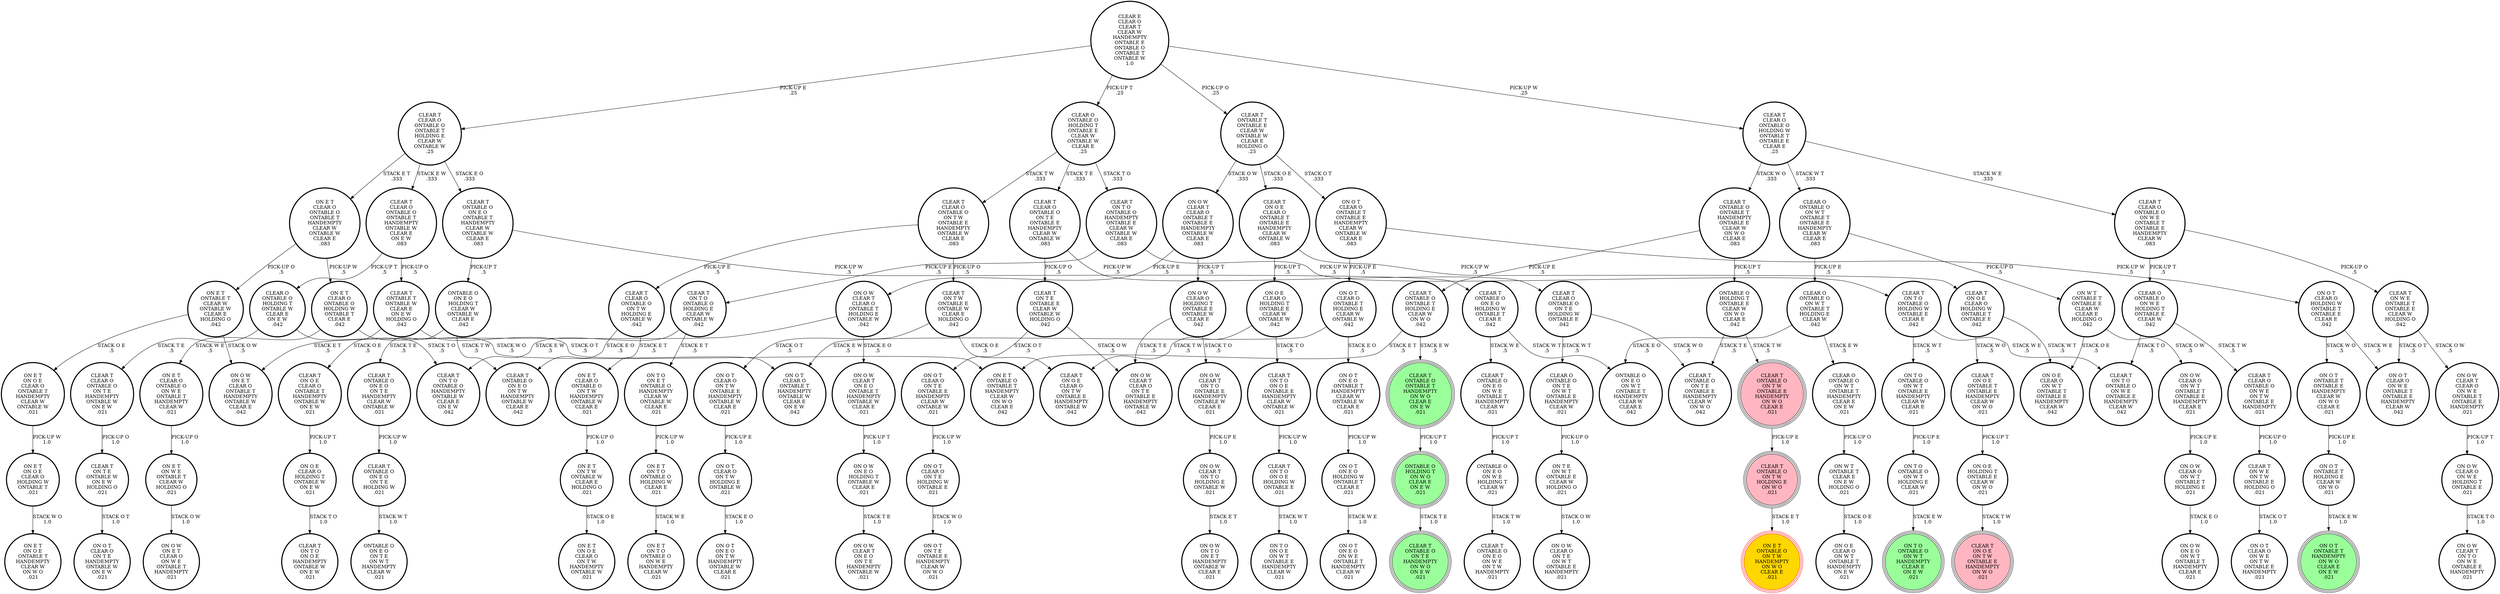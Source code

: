 digraph {
"CLEAR T\nONTABLE O\nON E O\nON T E\nHOLDING W\n.021\n" -> "ONTABLE O\nON E O\nON T E\nON W T\nHANDEMPTY\nCLEAR W\n.021\n"[label="STACK W T\n1.0\n"];
"CLEAR O\nONTABLE O\nON W T\nONTABLE T\nHOLDING E\nCLEAR W\n.042\n" -> "CLEAR O\nONTABLE O\nON W T\nONTABLE T\nHANDEMPTY\nCLEAR E\nON E W\n.021\n"[label="STACK E W\n.5\n"];
"CLEAR O\nONTABLE O\nON W T\nONTABLE T\nHOLDING E\nCLEAR W\n.042\n" -> "ONTABLE O\nON E O\nON W T\nONTABLE T\nHANDEMPTY\nCLEAR W\nCLEAR E\n.042\n"[label="STACK E O\n.5\n"];
"ON O T\nON E O\nONTABLE T\nHANDEMPTY\nCLEAR W\nONTABLE W\nCLEAR E\n.021\n" -> "ON O T\nON E O\nHOLDING W\nONTABLE T\nCLEAR E\n.021\n"[label="PICK-UP W\n1.0\n"];
"ON O T\nCLEAR O\nONTABLE T\nHOLDING E\nCLEAR W\nONTABLE W\n.042\n" -> "ON O T\nON E O\nONTABLE T\nHANDEMPTY\nCLEAR W\nONTABLE W\nCLEAR E\n.021\n"[label="STACK E O\n.5\n"];
"ON O T\nCLEAR O\nONTABLE T\nHOLDING E\nCLEAR W\nONTABLE W\n.042\n" -> "ON O T\nCLEAR O\nONTABLE T\nHANDEMPTY\nONTABLE W\nCLEAR E\nON E W\n.042\n"[label="STACK E W\n.5\n"];
"ON T E\nON W T\nONTABLE E\nCLEAR W\nHOLDING O\n.021\n" -> "ON O W\nCLEAR O\nON T E\nON W T\nONTABLE E\nHANDEMPTY\n.021\n"[label="STACK O W\n1.0\n"];
"ON E T\nON T O\nONTABLE O\nHOLDING W\nCLEAR E\n.021\n" -> "ON E T\nON T O\nONTABLE O\nON W E\nHANDEMPTY\nCLEAR W\n.021\n"[label="STACK W E\n1.0\n"];
"CLEAR T\nON T E\nONTABLE E\nCLEAR W\nONTABLE W\nHOLDING O\n.042\n" -> "ON O T\nCLEAR O\nON T E\nONTABLE E\nHANDEMPTY\nCLEAR W\nONTABLE W\n.021\n"[label="STACK O T\n.5\n"];
"CLEAR T\nON T E\nONTABLE E\nCLEAR W\nONTABLE W\nHOLDING O\n.042\n" -> "ON O W\nCLEAR T\nCLEAR O\nON T E\nONTABLE E\nHANDEMPTY\nONTABLE W\n.042\n"[label="STACK O W\n.5\n"];
"CLEAR T\nONTABLE O\nON E O\nON T E\nHANDEMPTY\nCLEAR W\nONTABLE W\n.021\n" -> "CLEAR T\nONTABLE O\nON E O\nON T E\nHOLDING W\n.021\n"[label="PICK-UP W\n1.0\n"];
"CLEAR O\nONTABLE O\nHOLDING T\nONTABLE W\nCLEAR E\nON E W\n.042\n" -> "CLEAR T\nCLEAR O\nONTABLE O\nON T E\nHANDEMPTY\nONTABLE W\nON E W\n.021\n"[label="STACK T E\n.5\n"];
"CLEAR O\nONTABLE O\nHOLDING T\nONTABLE W\nCLEAR E\nON E W\n.042\n" -> "CLEAR T\nON T O\nONTABLE O\nHANDEMPTY\nONTABLE W\nCLEAR E\nON E W\n.042\n"[label="STACK T O\n.5\n"];
"CLEAR T\nCLEAR O\nONTABLE O\nON T W\nONTABLE E\nHANDEMPTY\nONTABLE W\nCLEAR E\n.083\n" -> "CLEAR T\nCLEAR O\nONTABLE O\nON T W\nHOLDING E\nONTABLE W\n.042\n"[label="PICK-UP E\n.5\n"];
"CLEAR T\nCLEAR O\nONTABLE O\nON T W\nONTABLE E\nHANDEMPTY\nONTABLE W\nCLEAR E\n.083\n" -> "CLEAR T\nON T W\nONTABLE E\nONTABLE W\nCLEAR E\nHOLDING O\n.042\n"[label="PICK-UP O\n.5\n"];
"ON O E\nCLEAR O\nHOLDING T\nONTABLE W\nON E W\n.021\n" -> "CLEAR T\nON T O\nON O E\nHANDEMPTY\nONTABLE W\nON E W\n.021\n"[label="STACK T O\n1.0\n"];
"CLEAR T\nONTABLE O\nON E O\nONTABLE T\nHANDEMPTY\nCLEAR W\nONTABLE W\nCLEAR E\n.083\n" -> "ONTABLE O\nON E O\nHOLDING T\nCLEAR W\nONTABLE W\nCLEAR E\n.042\n"[label="PICK-UP T\n.5\n"];
"CLEAR T\nONTABLE O\nON E O\nONTABLE T\nHANDEMPTY\nCLEAR W\nONTABLE W\nCLEAR E\n.083\n" -> "CLEAR T\nONTABLE O\nON E O\nHOLDING W\nONTABLE T\nCLEAR E\n.042\n"[label="PICK-UP W\n.5\n"];
"ON O W\nCLEAR O\nHOLDING T\nONTABLE E\nONTABLE W\nCLEAR E\n.042\n" -> "ON O W\nCLEAR T\nON T O\nONTABLE E\nHANDEMPTY\nONTABLE W\nCLEAR E\n.021\n"[label="STACK T O\n.5\n"];
"ON O W\nCLEAR O\nHOLDING T\nONTABLE E\nONTABLE W\nCLEAR E\n.042\n" -> "ON O W\nCLEAR T\nCLEAR O\nON T E\nONTABLE E\nHANDEMPTY\nONTABLE W\n.042\n"[label="STACK T E\n.5\n"];
"CLEAR E\nCLEAR O\nCLEAR T\nCLEAR W\nHANDEMPTY\nONTABLE E\nONTABLE O\nONTABLE T\nONTABLE W\n1.0\n" -> "CLEAR O\nONTABLE O\nHOLDING T\nONTABLE E\nCLEAR W\nONTABLE W\nCLEAR E\n.25\n"[label="PICK-UP T\n.25\n"];
"CLEAR E\nCLEAR O\nCLEAR T\nCLEAR W\nHANDEMPTY\nONTABLE E\nONTABLE O\nONTABLE T\nONTABLE W\n1.0\n" -> "CLEAR T\nCLEAR O\nONTABLE O\nONTABLE T\nHOLDING E\nCLEAR W\nONTABLE W\n.25\n"[label="PICK-UP E\n.25\n"];
"CLEAR E\nCLEAR O\nCLEAR T\nCLEAR W\nHANDEMPTY\nONTABLE E\nONTABLE O\nONTABLE T\nONTABLE W\n1.0\n" -> "CLEAR T\nCLEAR O\nONTABLE O\nHOLDING W\nONTABLE T\nONTABLE E\nCLEAR E\n.25\n"[label="PICK-UP W\n.25\n"];
"CLEAR E\nCLEAR O\nCLEAR T\nCLEAR W\nHANDEMPTY\nONTABLE E\nONTABLE O\nONTABLE T\nONTABLE W\n1.0\n" -> "CLEAR T\nONTABLE T\nONTABLE E\nCLEAR W\nONTABLE W\nCLEAR E\nHOLDING O\n.25\n"[label="PICK-UP O\n.25\n"];
"CLEAR T\nONTABLE O\nON T W\nHOLDING E\nON W O\n.021\n" -> "ON E T\nONTABLE O\nON T W\nHANDEMPTY\nON W O\nCLEAR E\n.021\n"[label="STACK E T\n1.0\n"];
"ON O W\nCLEAR T\nON T O\nONTABLE E\nHANDEMPTY\nONTABLE W\nCLEAR E\n.021\n" -> "ON O W\nCLEAR T\nON T O\nHOLDING E\nONTABLE W\n.021\n"[label="PICK-UP E\n1.0\n"];
"ON O W\nCLEAR O\nON W T\nONTABLE T\nHOLDING E\n.021\n" -> "ON O W\nON E O\nON W T\nONTABLE T\nHANDEMPTY\nCLEAR E\n.021\n"[label="STACK E O\n1.0\n"];
"ON O W\nON E O\nHOLDING T\nONTABLE W\nCLEAR E\n.021\n" -> "ON O W\nCLEAR T\nON E O\nON T E\nHANDEMPTY\nONTABLE W\n.021\n"[label="STACK T E\n1.0\n"];
"CLEAR T\nCLEAR O\nONTABLE O\nON T E\nHANDEMPTY\nONTABLE W\nON E W\n.021\n" -> "CLEAR T\nON T E\nONTABLE W\nON E W\nHOLDING O\n.021\n"[label="PICK-UP O\n1.0\n"];
"ON O W\nCLEAR O\nON W T\nONTABLE T\nONTABLE E\nHANDEMPTY\nCLEAR E\n.021\n" -> "ON O W\nCLEAR O\nON W T\nONTABLE T\nHOLDING E\n.021\n"[label="PICK-UP E\n1.0\n"];
"ON W T\nONTABLE T\nONTABLE E\nCLEAR W\nCLEAR E\nHOLDING O\n.042\n" -> "ON O E\nCLEAR O\nON W T\nONTABLE T\nONTABLE E\nHANDEMPTY\nCLEAR W\n.042\n"[label="STACK O E\n.5\n"];
"ON W T\nONTABLE T\nONTABLE E\nCLEAR W\nCLEAR E\nHOLDING O\n.042\n" -> "ON O W\nCLEAR O\nON W T\nONTABLE T\nONTABLE E\nHANDEMPTY\nCLEAR E\n.021\n"[label="STACK O W\n.5\n"];
"ON O T\nONTABLE T\nHOLDING E\nCLEAR W\nON W O\n.021\n" -> "ON O T\nONTABLE T\nHANDEMPTY\nON W O\nCLEAR E\nON E W\n.021\n"[label="STACK E W\n1.0\n"];
"ON E T\nON T W\nONTABLE W\nCLEAR E\nHOLDING O\n.021\n" -> "ON E T\nON O E\nCLEAR O\nON T W\nHANDEMPTY\nONTABLE W\n.021\n"[label="STACK O E\n1.0\n"];
"ONTABLE O\nHOLDING T\nONTABLE E\nCLEAR W\nON W O\nCLEAR E\n.042\n" -> "CLEAR T\nONTABLE O\nON T W\nONTABLE E\nHANDEMPTY\nON W O\nCLEAR E\n.021\n"[label="STACK T W\n.5\n"];
"ONTABLE O\nHOLDING T\nONTABLE E\nCLEAR W\nON W O\nCLEAR E\n.042\n" -> "CLEAR T\nONTABLE O\nON T E\nONTABLE E\nHANDEMPTY\nCLEAR W\nON W O\n.042\n"[label="STACK T E\n.5\n"];
"ON O T\nCLEAR O\nON T E\nONTABLE E\nHANDEMPTY\nCLEAR W\nONTABLE W\n.021\n" -> "ON O T\nCLEAR O\nON T E\nHOLDING W\nONTABLE E\n.021\n"[label="PICK-UP W\n1.0\n"];
"ON O T\nONTABLE T\nONTABLE E\nHANDEMPTY\nCLEAR W\nON W O\nCLEAR E\n.021\n" -> "ON O T\nONTABLE T\nHOLDING E\nCLEAR W\nON W O\n.021\n"[label="PICK-UP E\n1.0\n"];
"CLEAR T\nON T O\nONTABLE O\nHOLDING W\nONTABLE E\nCLEAR E\n.042\n" -> "ON T O\nONTABLE O\nON W T\nONTABLE E\nHANDEMPTY\nCLEAR W\nCLEAR E\n.021\n"[label="STACK W T\n.5\n"];
"CLEAR T\nON T O\nONTABLE O\nHOLDING W\nONTABLE E\nCLEAR E\n.042\n" -> "CLEAR T\nON T O\nONTABLE O\nON W E\nONTABLE E\nHANDEMPTY\nCLEAR W\n.042\n"[label="STACK W E\n.5\n"];
"ON E T\nON W E\nONTABLE T\nCLEAR W\nHOLDING O\n.021\n" -> "ON O W\nON E T\nCLEAR O\nON W E\nONTABLE T\nHANDEMPTY\n.021\n"[label="STACK O W\n1.0\n"];
"CLEAR T\nON T O\nONTABLE O\nHANDEMPTY\nONTABLE E\nCLEAR W\nONTABLE W\nCLEAR E\n.083\n" -> "CLEAR T\nON T O\nONTABLE O\nHOLDING W\nONTABLE E\nCLEAR E\n.042\n"[label="PICK-UP W\n.5\n"];
"CLEAR T\nON T O\nONTABLE O\nHANDEMPTY\nONTABLE E\nCLEAR W\nONTABLE W\nCLEAR E\n.083\n" -> "CLEAR T\nON T O\nONTABLE O\nHOLDING E\nCLEAR W\nONTABLE W\n.042\n"[label="PICK-UP E\n.5\n"];
"CLEAR T\nON O E\nCLEAR O\nONTABLE T\nONTABLE E\nHANDEMPTY\nCLEAR W\nONTABLE W\n.083\n" -> "CLEAR T\nON O E\nCLEAR O\nHOLDING W\nONTABLE T\nONTABLE E\n.042\n"[label="PICK-UP W\n.5\n"];
"CLEAR T\nON O E\nCLEAR O\nONTABLE T\nONTABLE E\nHANDEMPTY\nCLEAR W\nONTABLE W\n.083\n" -> "ON O E\nCLEAR O\nHOLDING T\nONTABLE E\nCLEAR W\nONTABLE W\n.042\n"[label="PICK-UP T\n.5\n"];
"CLEAR T\nON T E\nONTABLE W\nON E W\nHOLDING O\n.021\n" -> "ON O T\nCLEAR O\nON T E\nHANDEMPTY\nONTABLE W\nON E W\n.021\n"[label="STACK O T\n1.0\n"];
"CLEAR T\nCLEAR O\nONTABLE O\nHOLDING W\nONTABLE T\nONTABLE E\nCLEAR E\n.25\n" -> "CLEAR T\nONTABLE O\nONTABLE T\nHANDEMPTY\nONTABLE E\nCLEAR W\nON W O\nCLEAR E\n.083\n"[label="STACK W O\n.333\n"];
"CLEAR T\nCLEAR O\nONTABLE O\nHOLDING W\nONTABLE T\nONTABLE E\nCLEAR E\n.25\n" -> "CLEAR T\nCLEAR O\nONTABLE O\nON W E\nONTABLE T\nONTABLE E\nHANDEMPTY\nCLEAR W\n.083\n"[label="STACK W E\n.333\n"];
"CLEAR T\nCLEAR O\nONTABLE O\nHOLDING W\nONTABLE T\nONTABLE E\nCLEAR E\n.25\n" -> "CLEAR O\nONTABLE O\nON W T\nONTABLE T\nONTABLE E\nHANDEMPTY\nCLEAR W\nCLEAR E\n.083\n"[label="STACK W T\n.333\n"];
"ON O T\nCLEAR O\nON T W\nHOLDING E\nONTABLE W\n.021\n" -> "ON O T\nON E O\nON T W\nHANDEMPTY\nONTABLE W\nCLEAR E\n.021\n"[label="STACK E O\n1.0\n"];
"CLEAR T\nCLEAR O\nONTABLE O\nON W E\nONTABLE T\nONTABLE E\nHANDEMPTY\nCLEAR W\n.083\n" -> "CLEAR T\nON W E\nONTABLE T\nONTABLE E\nCLEAR W\nHOLDING O\n.042\n"[label="PICK-UP O\n.5\n"];
"CLEAR T\nCLEAR O\nONTABLE O\nON W E\nONTABLE T\nONTABLE E\nHANDEMPTY\nCLEAR W\n.083\n" -> "CLEAR O\nONTABLE O\nON W E\nHOLDING T\nONTABLE E\nCLEAR W\n.042\n"[label="PICK-UP T\n.5\n"];
"CLEAR T\nONTABLE O\nON T W\nONTABLE E\nHANDEMPTY\nON W O\nCLEAR E\n.021\n" -> "CLEAR T\nONTABLE O\nON T W\nHOLDING E\nON W O\n.021\n"[label="PICK-UP E\n1.0\n"];
"ON O W\nCLEAR T\nCLEAR O\nON W E\nONTABLE T\nONTABLE E\nHANDEMPTY\n.021\n" -> "ON O W\nCLEAR O\nON W E\nHOLDING T\nONTABLE E\n.021\n"[label="PICK-UP T\n1.0\n"];
"ON O W\nCLEAR T\nCLEAR O\nONTABLE T\nONTABLE E\nHANDEMPTY\nONTABLE W\nCLEAR E\n.083\n" -> "ON O W\nCLEAR T\nCLEAR O\nONTABLE T\nHOLDING E\nONTABLE W\n.042\n"[label="PICK-UP E\n.5\n"];
"ON O W\nCLEAR T\nCLEAR O\nONTABLE T\nONTABLE E\nHANDEMPTY\nONTABLE W\nCLEAR E\n.083\n" -> "ON O W\nCLEAR O\nHOLDING T\nONTABLE E\nONTABLE W\nCLEAR E\n.042\n"[label="PICK-UP T\n.5\n"];
"CLEAR T\nON T O\nON O E\nONTABLE E\nHANDEMPTY\nCLEAR W\nONTABLE W\n.021\n" -> "CLEAR T\nON T O\nON O E\nHOLDING W\nONTABLE E\n.021\n"[label="PICK-UP W\n1.0\n"];
"ON O W\nCLEAR T\nON T O\nHOLDING E\nONTABLE W\n.021\n" -> "ON O W\nON T O\nON E T\nHANDEMPTY\nONTABLE W\nCLEAR E\n.021\n"[label="STACK E T\n1.0\n"];
"CLEAR T\nCLEAR O\nONTABLE O\nON W E\nON T W\nONTABLE E\nHANDEMPTY\n.021\n" -> "CLEAR T\nON W E\nON T W\nONTABLE E\nHOLDING O\n.021\n"[label="PICK-UP O\n1.0\n"];
"ON O W\nCLEAR T\nON E O\nONTABLE T\nHANDEMPTY\nONTABLE W\nCLEAR E\n.021\n" -> "ON O W\nON E O\nHOLDING T\nONTABLE W\nCLEAR E\n.021\n"[label="PICK-UP T\n1.0\n"];
"ONTABLE O\nON E O\nHOLDING T\nCLEAR W\nONTABLE W\nCLEAR E\n.042\n" -> "CLEAR T\nONTABLE O\nON E O\nON T W\nHANDEMPTY\nONTABLE W\nCLEAR E\n.042\n"[label="STACK T W\n.5\n"];
"ONTABLE O\nON E O\nHOLDING T\nCLEAR W\nONTABLE W\nCLEAR E\n.042\n" -> "CLEAR T\nONTABLE O\nON E O\nON T E\nHANDEMPTY\nCLEAR W\nONTABLE W\n.021\n"[label="STACK T E\n.5\n"];
"CLEAR O\nONTABLE O\nON W T\nONTABLE T\nONTABLE E\nHANDEMPTY\nCLEAR W\nCLEAR E\n.083\n" -> "ON W T\nONTABLE T\nONTABLE E\nCLEAR W\nCLEAR E\nHOLDING O\n.042\n"[label="PICK-UP O\n.5\n"];
"CLEAR O\nONTABLE O\nON W T\nONTABLE T\nONTABLE E\nHANDEMPTY\nCLEAR W\nCLEAR E\n.083\n" -> "CLEAR O\nONTABLE O\nON W T\nONTABLE T\nHOLDING E\nCLEAR W\n.042\n"[label="PICK-UP E\n.5\n"];
"ON T O\nONTABLE O\nON W T\nONTABLE E\nHANDEMPTY\nCLEAR W\nCLEAR E\n.021\n" -> "ON T O\nONTABLE O\nON W T\nHOLDING E\nCLEAR W\n.021\n"[label="PICK-UP E\n1.0\n"];
"CLEAR T\nCLEAR O\nONTABLE O\nONTABLE T\nHOLDING E\nCLEAR W\nONTABLE W\n.25\n" -> "ON E T\nCLEAR O\nONTABLE O\nONTABLE T\nHANDEMPTY\nCLEAR W\nONTABLE W\nCLEAR E\n.083\n"[label="STACK E T\n.333\n"];
"CLEAR T\nCLEAR O\nONTABLE O\nONTABLE T\nHOLDING E\nCLEAR W\nONTABLE W\n.25\n" -> "CLEAR T\nONTABLE O\nON E O\nONTABLE T\nHANDEMPTY\nCLEAR W\nONTABLE W\nCLEAR E\n.083\n"[label="STACK E O\n.333\n"];
"CLEAR T\nCLEAR O\nONTABLE O\nONTABLE T\nHOLDING E\nCLEAR W\nONTABLE W\n.25\n" -> "CLEAR T\nCLEAR O\nONTABLE O\nONTABLE T\nHANDEMPTY\nONTABLE W\nCLEAR E\nON E W\n.083\n"[label="STACK E W\n.333\n"];
"CLEAR T\nCLEAR O\nONTABLE O\nON T E\nONTABLE E\nHANDEMPTY\nCLEAR W\nONTABLE W\n.083\n" -> "CLEAR T\nON T E\nONTABLE E\nCLEAR W\nONTABLE W\nHOLDING O\n.042\n"[label="PICK-UP O\n.5\n"];
"CLEAR T\nCLEAR O\nONTABLE O\nON T E\nONTABLE E\nHANDEMPTY\nCLEAR W\nONTABLE W\n.083\n" -> "CLEAR T\nCLEAR O\nONTABLE O\nON T E\nHOLDING W\nONTABLE E\n.042\n"[label="PICK-UP W\n.5\n"];
"ON O T\nCLEAR O\nHOLDING W\nONTABLE T\nONTABLE E\nCLEAR E\n.042\n" -> "ON O T\nCLEAR O\nON W E\nONTABLE T\nONTABLE E\nHANDEMPTY\nCLEAR W\n.042\n"[label="STACK W E\n.5\n"];
"ON O T\nCLEAR O\nHOLDING W\nONTABLE T\nONTABLE E\nCLEAR E\n.042\n" -> "ON O T\nONTABLE T\nONTABLE E\nHANDEMPTY\nCLEAR W\nON W O\nCLEAR E\n.021\n"[label="STACK W O\n.5\n"];
"CLEAR O\nONTABLE O\nON W T\nONTABLE T\nHANDEMPTY\nCLEAR E\nON E W\n.021\n" -> "ON W T\nONTABLE T\nCLEAR E\nON E W\nHOLDING O\n.021\n"[label="PICK-UP O\n1.0\n"];
"ON E T\nON O E\nCLEAR O\nONTABLE T\nHANDEMPTY\nCLEAR W\nONTABLE W\n.021\n" -> "ON E T\nON O E\nCLEAR O\nHOLDING W\nONTABLE T\n.021\n"[label="PICK-UP W\n1.0\n"];
"ON O T\nCLEAR O\nONTABLE T\nONTABLE E\nHANDEMPTY\nCLEAR W\nONTABLE W\nCLEAR E\n.083\n" -> "ON O T\nCLEAR O\nONTABLE T\nHOLDING E\nCLEAR W\nONTABLE W\n.042\n"[label="PICK-UP E\n.5\n"];
"ON O T\nCLEAR O\nONTABLE T\nONTABLE E\nHANDEMPTY\nCLEAR W\nONTABLE W\nCLEAR E\n.083\n" -> "ON O T\nCLEAR O\nHOLDING W\nONTABLE T\nONTABLE E\nCLEAR E\n.042\n"[label="PICK-UP W\n.5\n"];
"CLEAR T\nONTABLE O\nONTABLE T\nHANDEMPTY\nON W O\nCLEAR E\nON E W\n.021\n" -> "ONTABLE O\nHOLDING T\nON W O\nCLEAR E\nON E W\n.021\n"[label="PICK-UP T\n1.0\n"];
"CLEAR O\nONTABLE O\nON T E\nON W T\nONTABLE E\nHANDEMPTY\nCLEAR W\n.021\n" -> "ON T E\nON W T\nONTABLE E\nCLEAR W\nHOLDING O\n.021\n"[label="PICK-UP O\n1.0\n"];
"CLEAR T\nONTABLE O\nON E O\nON W E\nONTABLE T\nHANDEMPTY\nCLEAR W\n.021\n" -> "ONTABLE O\nON E O\nON W E\nHOLDING T\nCLEAR W\n.021\n"[label="PICK-UP T\n1.0\n"];
"ON W T\nONTABLE T\nCLEAR E\nON E W\nHOLDING O\n.021\n" -> "ON O E\nCLEAR O\nON W T\nONTABLE T\nHANDEMPTY\nON E W\n.021\n"[label="STACK O E\n1.0\n"];
"ON O E\nHOLDING T\nONTABLE E\nCLEAR W\nON W O\n.021\n" -> "CLEAR T\nON O E\nON T W\nONTABLE E\nHANDEMPTY\nON W O\n.021\n"[label="STACK T W\n1.0\n"];
"CLEAR T\nON W E\nONTABLE T\nONTABLE E\nCLEAR W\nHOLDING O\n.042\n" -> "ON O W\nCLEAR T\nCLEAR O\nON W E\nONTABLE T\nONTABLE E\nHANDEMPTY\n.021\n"[label="STACK O W\n.5\n"];
"CLEAR T\nON W E\nONTABLE T\nONTABLE E\nCLEAR W\nHOLDING O\n.042\n" -> "ON O T\nCLEAR O\nON W E\nONTABLE T\nONTABLE E\nHANDEMPTY\nCLEAR W\n.042\n"[label="STACK O T\n.5\n"];
"ON O T\nCLEAR O\nON T E\nHOLDING W\nONTABLE E\n.021\n" -> "ON O T\nON T E\nONTABLE E\nHANDEMPTY\nCLEAR W\nON W O\n.021\n"[label="STACK W O\n1.0\n"];
"CLEAR T\nCLEAR O\nONTABLE O\nON T W\nHOLDING E\nONTABLE W\n.042\n" -> "ON E T\nCLEAR O\nONTABLE O\nON T W\nHANDEMPTY\nONTABLE W\nCLEAR E\n.021\n"[label="STACK E T\n.5\n"];
"CLEAR T\nCLEAR O\nONTABLE O\nON T W\nHOLDING E\nONTABLE W\n.042\n" -> "CLEAR T\nONTABLE O\nON E O\nON T W\nHANDEMPTY\nONTABLE W\nCLEAR E\n.042\n"[label="STACK E O\n.5\n"];
"CLEAR T\nONTABLE O\nONTABLE T\nHANDEMPTY\nONTABLE E\nCLEAR W\nON W O\nCLEAR E\n.083\n" -> "CLEAR T\nONTABLE O\nONTABLE T\nHOLDING E\nCLEAR W\nON W O\n.042\n"[label="PICK-UP E\n.5\n"];
"CLEAR T\nONTABLE O\nONTABLE T\nHANDEMPTY\nONTABLE E\nCLEAR W\nON W O\nCLEAR E\n.083\n" -> "ONTABLE O\nHOLDING T\nONTABLE E\nCLEAR W\nON W O\nCLEAR E\n.042\n"[label="PICK-UP T\n.5\n"];
"CLEAR T\nONTABLE O\nONTABLE T\nHOLDING E\nCLEAR W\nON W O\n.042\n" -> "ON E T\nONTABLE O\nONTABLE T\nHANDEMPTY\nCLEAR W\nON W O\nCLEAR E\n.042\n"[label="STACK E T\n.5\n"];
"CLEAR T\nONTABLE O\nONTABLE T\nHOLDING E\nCLEAR W\nON W O\n.042\n" -> "CLEAR T\nONTABLE O\nONTABLE T\nHANDEMPTY\nON W O\nCLEAR E\nON E W\n.021\n"[label="STACK E W\n.5\n"];
"CLEAR T\nCLEAR O\nONTABLE O\nONTABLE T\nHANDEMPTY\nONTABLE W\nCLEAR E\nON E W\n.083\n" -> "CLEAR T\nONTABLE T\nONTABLE W\nCLEAR E\nON E W\nHOLDING O\n.042\n"[label="PICK-UP O\n.5\n"];
"CLEAR T\nCLEAR O\nONTABLE O\nONTABLE T\nHANDEMPTY\nONTABLE W\nCLEAR E\nON E W\n.083\n" -> "CLEAR O\nONTABLE O\nHOLDING T\nONTABLE W\nCLEAR E\nON E W\n.042\n"[label="PICK-UP T\n.5\n"];
"CLEAR O\nONTABLE O\nON W E\nHOLDING T\nONTABLE E\nCLEAR W\n.042\n" -> "CLEAR T\nCLEAR O\nONTABLE O\nON W E\nON T W\nONTABLE E\nHANDEMPTY\n.021\n"[label="STACK T W\n.5\n"];
"CLEAR O\nONTABLE O\nON W E\nHOLDING T\nONTABLE E\nCLEAR W\n.042\n" -> "CLEAR T\nON T O\nONTABLE O\nON W E\nONTABLE E\nHANDEMPTY\nCLEAR W\n.042\n"[label="STACK T O\n.5\n"];
"CLEAR T\nON O E\nCLEAR O\nHOLDING W\nONTABLE T\nONTABLE E\n.042\n" -> "ON O E\nCLEAR O\nON W T\nONTABLE T\nONTABLE E\nHANDEMPTY\nCLEAR W\n.042\n"[label="STACK W T\n.5\n"];
"CLEAR T\nON O E\nCLEAR O\nHOLDING W\nONTABLE T\nONTABLE E\n.042\n" -> "CLEAR T\nON O E\nONTABLE T\nONTABLE E\nHANDEMPTY\nCLEAR W\nON W O\n.021\n"[label="STACK W O\n.5\n"];
"ON T O\nON E T\nONTABLE O\nHANDEMPTY\nCLEAR W\nONTABLE W\nCLEAR E\n.021\n" -> "ON E T\nON T O\nONTABLE O\nHOLDING W\nCLEAR E\n.021\n"[label="PICK-UP W\n1.0\n"];
"CLEAR T\nON T O\nONTABLE O\nHOLDING E\nCLEAR W\nONTABLE W\n.042\n" -> "CLEAR T\nON T O\nONTABLE O\nHANDEMPTY\nONTABLE W\nCLEAR E\nON E W\n.042\n"[label="STACK E W\n.5\n"];
"CLEAR T\nON T O\nONTABLE O\nHOLDING E\nCLEAR W\nONTABLE W\n.042\n" -> "ON T O\nON E T\nONTABLE O\nHANDEMPTY\nCLEAR W\nONTABLE W\nCLEAR E\n.021\n"[label="STACK E T\n.5\n"];
"ON E T\nCLEAR O\nONTABLE O\nON W E\nONTABLE T\nHANDEMPTY\nCLEAR W\n.021\n" -> "ON E T\nON W E\nONTABLE T\nCLEAR W\nHOLDING O\n.021\n"[label="PICK-UP O\n1.0\n"];
"CLEAR T\nON T O\nON O E\nHOLDING W\nONTABLE E\n.021\n" -> "ON T O\nON O E\nON W T\nONTABLE E\nHANDEMPTY\nCLEAR W\n.021\n"[label="STACK W T\n1.0\n"];
"ON E T\nONTABLE T\nCLEAR W\nONTABLE W\nCLEAR E\nHOLDING O\n.042\n" -> "ON E T\nON O E\nCLEAR O\nONTABLE T\nHANDEMPTY\nCLEAR W\nONTABLE W\n.021\n"[label="STACK O E\n.5\n"];
"ON E T\nONTABLE T\nCLEAR W\nONTABLE W\nCLEAR E\nHOLDING O\n.042\n" -> "ON O W\nON E T\nCLEAR O\nONTABLE T\nHANDEMPTY\nONTABLE W\nCLEAR E\n.042\n"[label="STACK O W\n.5\n"];
"ON O E\nCLEAR O\nHOLDING T\nONTABLE E\nCLEAR W\nONTABLE W\n.042\n" -> "CLEAR T\nON T O\nON O E\nONTABLE E\nHANDEMPTY\nCLEAR W\nONTABLE W\n.021\n"[label="STACK T O\n.5\n"];
"ON O E\nCLEAR O\nHOLDING T\nONTABLE E\nCLEAR W\nONTABLE W\n.042\n" -> "CLEAR T\nON O E\nCLEAR O\nON T W\nONTABLE E\nHANDEMPTY\nONTABLE W\n.042\n"[label="STACK T W\n.5\n"];
"CLEAR T\nON O E\nCLEAR O\nONTABLE T\nHANDEMPTY\nONTABLE W\nON E W\n.021\n" -> "ON O E\nCLEAR O\nHOLDING T\nONTABLE W\nON E W\n.021\n"[label="PICK-UP T\n1.0\n"];
"CLEAR T\nONTABLE T\nONTABLE E\nCLEAR W\nONTABLE W\nCLEAR E\nHOLDING O\n.25\n" -> "ON O T\nCLEAR O\nONTABLE T\nONTABLE E\nHANDEMPTY\nCLEAR W\nONTABLE W\nCLEAR E\n.083\n"[label="STACK O T\n.333\n"];
"CLEAR T\nONTABLE T\nONTABLE E\nCLEAR W\nONTABLE W\nCLEAR E\nHOLDING O\n.25\n" -> "CLEAR T\nON O E\nCLEAR O\nONTABLE T\nONTABLE E\nHANDEMPTY\nCLEAR W\nONTABLE W\n.083\n"[label="STACK O E\n.333\n"];
"CLEAR T\nONTABLE T\nONTABLE E\nCLEAR W\nONTABLE W\nCLEAR E\nHOLDING O\n.25\n" -> "ON O W\nCLEAR T\nCLEAR O\nONTABLE T\nONTABLE E\nHANDEMPTY\nONTABLE W\nCLEAR E\n.083\n"[label="STACK O W\n.333\n"];
"CLEAR T\nONTABLE T\nONTABLE W\nCLEAR E\nON E W\nHOLDING O\n.042\n" -> "CLEAR T\nON O E\nCLEAR O\nONTABLE T\nHANDEMPTY\nONTABLE W\nON E W\n.021\n"[label="STACK O E\n.5\n"];
"CLEAR T\nONTABLE T\nONTABLE W\nCLEAR E\nON E W\nHOLDING O\n.042\n" -> "ON O T\nCLEAR O\nONTABLE T\nHANDEMPTY\nONTABLE W\nCLEAR E\nON E W\n.042\n"[label="STACK O T\n.5\n"];
"ON E T\nCLEAR O\nONTABLE O\nONTABLE T\nHANDEMPTY\nCLEAR W\nONTABLE W\nCLEAR E\n.083\n" -> "ON E T\nONTABLE T\nCLEAR W\nONTABLE W\nCLEAR E\nHOLDING O\n.042\n"[label="PICK-UP O\n.5\n"];
"ON E T\nCLEAR O\nONTABLE O\nONTABLE T\nHANDEMPTY\nCLEAR W\nONTABLE W\nCLEAR E\n.083\n" -> "ON E T\nCLEAR O\nONTABLE O\nHOLDING W\nONTABLE T\nCLEAR E\n.042\n"[label="PICK-UP W\n.5\n"];
"ON E T\nON O E\nCLEAR O\nHOLDING W\nONTABLE T\n.021\n" -> "ON E T\nON O E\nONTABLE T\nHANDEMPTY\nCLEAR W\nON W O\n.021\n"[label="STACK W O\n1.0\n"];
"CLEAR T\nON W E\nON T W\nONTABLE E\nHOLDING O\n.021\n" -> "ON O T\nCLEAR O\nON W E\nON T W\nONTABLE E\nHANDEMPTY\n.021\n"[label="STACK O T\n1.0\n"];
"ON O T\nON E O\nHOLDING W\nONTABLE T\nCLEAR E\n.021\n" -> "ON O T\nON E O\nON W E\nONTABLE T\nHANDEMPTY\nCLEAR W\n.021\n"[label="STACK W E\n1.0\n"];
"CLEAR O\nONTABLE O\nHOLDING T\nONTABLE E\nCLEAR W\nONTABLE W\nCLEAR E\n.25\n" -> "CLEAR T\nCLEAR O\nONTABLE O\nON T E\nONTABLE E\nHANDEMPTY\nCLEAR W\nONTABLE W\n.083\n"[label="STACK T E\n.333\n"];
"CLEAR O\nONTABLE O\nHOLDING T\nONTABLE E\nCLEAR W\nONTABLE W\nCLEAR E\n.25\n" -> "CLEAR T\nCLEAR O\nONTABLE O\nON T W\nONTABLE E\nHANDEMPTY\nONTABLE W\nCLEAR E\n.083\n"[label="STACK T W\n.333\n"];
"CLEAR O\nONTABLE O\nHOLDING T\nONTABLE E\nCLEAR W\nONTABLE W\nCLEAR E\n.25\n" -> "CLEAR T\nON T O\nONTABLE O\nHANDEMPTY\nONTABLE E\nCLEAR W\nONTABLE W\nCLEAR E\n.083\n"[label="STACK T O\n.333\n"];
"CLEAR T\nCLEAR O\nONTABLE O\nON T E\nHOLDING W\nONTABLE E\n.042\n" -> "CLEAR T\nONTABLE O\nON T E\nONTABLE E\nHANDEMPTY\nCLEAR W\nON W O\n.042\n"[label="STACK W O\n.5\n"];
"CLEAR T\nCLEAR O\nONTABLE O\nON T E\nHOLDING W\nONTABLE E\n.042\n" -> "CLEAR O\nONTABLE O\nON T E\nON W T\nONTABLE E\nHANDEMPTY\nCLEAR W\n.021\n"[label="STACK W T\n.5\n"];
"ONTABLE O\nHOLDING T\nON W O\nCLEAR E\nON E W\n.021\n" -> "CLEAR T\nONTABLE O\nON T E\nHANDEMPTY\nON W O\nON E W\n.021\n"[label="STACK T E\n1.0\n"];
"CLEAR T\nON T W\nONTABLE E\nONTABLE W\nCLEAR E\nHOLDING O\n.042\n" -> "CLEAR T\nON O E\nCLEAR O\nON T W\nONTABLE E\nHANDEMPTY\nONTABLE W\n.042\n"[label="STACK O E\n.5\n"];
"CLEAR T\nON T W\nONTABLE E\nONTABLE W\nCLEAR E\nHOLDING O\n.042\n" -> "ON O T\nCLEAR O\nON T W\nONTABLE E\nHANDEMPTY\nONTABLE W\nCLEAR E\n.021\n"[label="STACK O T\n.5\n"];
"CLEAR T\nONTABLE O\nON E O\nHOLDING W\nONTABLE T\nCLEAR E\n.042\n" -> "CLEAR T\nONTABLE O\nON E O\nON W E\nONTABLE T\nHANDEMPTY\nCLEAR W\n.021\n"[label="STACK W E\n.5\n"];
"CLEAR T\nONTABLE O\nON E O\nHOLDING W\nONTABLE T\nCLEAR E\n.042\n" -> "ONTABLE O\nON E O\nON W T\nONTABLE T\nHANDEMPTY\nCLEAR W\nCLEAR E\n.042\n"[label="STACK W T\n.5\n"];
"ON O T\nCLEAR O\nON T W\nONTABLE E\nHANDEMPTY\nONTABLE W\nCLEAR E\n.021\n" -> "ON O T\nCLEAR O\nON T W\nHOLDING E\nONTABLE W\n.021\n"[label="PICK-UP E\n1.0\n"];
"ONTABLE O\nON E O\nON W E\nHOLDING T\nCLEAR W\n.021\n" -> "CLEAR T\nONTABLE O\nON E O\nON W E\nON T W\nHANDEMPTY\n.021\n"[label="STACK T W\n1.0\n"];
"ON O W\nCLEAR T\nCLEAR O\nONTABLE T\nHOLDING E\nONTABLE W\n.042\n" -> "ON O W\nON E T\nCLEAR O\nONTABLE T\nHANDEMPTY\nONTABLE W\nCLEAR E\n.042\n"[label="STACK E T\n.5\n"];
"ON O W\nCLEAR T\nCLEAR O\nONTABLE T\nHOLDING E\nONTABLE W\n.042\n" -> "ON O W\nCLEAR T\nON E O\nONTABLE T\nHANDEMPTY\nONTABLE W\nCLEAR E\n.021\n"[label="STACK E O\n.5\n"];
"ON E T\nCLEAR O\nONTABLE O\nON T W\nHANDEMPTY\nONTABLE W\nCLEAR E\n.021\n" -> "ON E T\nON T W\nONTABLE W\nCLEAR E\nHOLDING O\n.021\n"[label="PICK-UP O\n1.0\n"];
"ON T O\nONTABLE O\nON W T\nHOLDING E\nCLEAR W\n.021\n" -> "ON T O\nONTABLE O\nON W T\nHANDEMPTY\nCLEAR E\nON E W\n.021\n"[label="STACK E W\n1.0\n"];
"CLEAR T\nON O E\nONTABLE T\nONTABLE E\nHANDEMPTY\nCLEAR W\nON W O\n.021\n" -> "ON O E\nHOLDING T\nONTABLE E\nCLEAR W\nON W O\n.021\n"[label="PICK-UP T\n1.0\n"];
"ON O W\nCLEAR O\nON W E\nHOLDING T\nONTABLE E\n.021\n" -> "ON O W\nCLEAR T\nON T O\nON W E\nONTABLE E\nHANDEMPTY\n.021\n"[label="STACK T O\n1.0\n"];
"ON E T\nCLEAR O\nONTABLE O\nHOLDING W\nONTABLE T\nCLEAR E\n.042\n" -> "ON E T\nCLEAR O\nONTABLE O\nON W E\nONTABLE T\nHANDEMPTY\nCLEAR W\n.021\n"[label="STACK W E\n.5\n"];
"ON E T\nCLEAR O\nONTABLE O\nHOLDING W\nONTABLE T\nCLEAR E\n.042\n" -> "ON E T\nONTABLE O\nONTABLE T\nHANDEMPTY\nCLEAR W\nON W O\nCLEAR E\n.042\n"[label="STACK W O\n.5\n"];
"ON O T\nON T E\nONTABLE E\nHANDEMPTY\nCLEAR W\nON W O\n.021\n" [shape=circle, penwidth=3];
"CLEAR T\nON T O\nONTABLE O\nHANDEMPTY\nONTABLE W\nCLEAR E\nON E W\n.042\n" [shape=circle, penwidth=3];
"CLEAR T\nON O E\nON T W\nONTABLE E\nHANDEMPTY\nON W O\n.021\n" [shape=circle, style=filled, fillcolor=lightpink, peripheries=3];
"CLEAR T\nON O E\nCLEAR O\nON T W\nONTABLE E\nHANDEMPTY\nONTABLE W\n.042\n" [shape=circle, penwidth=3];
"ON O T\nCLEAR O\nON W E\nONTABLE T\nONTABLE E\nHANDEMPTY\nCLEAR W\n.042\n" [shape=circle, penwidth=3];
"ON O W\nON E T\nCLEAR O\nON W E\nONTABLE T\nHANDEMPTY\n.021\n" [shape=circle, penwidth=3];
"ON O T\nONTABLE T\nHANDEMPTY\nON W O\nCLEAR E\nON E W\n.021\n" [shape=circle, style=filled, fillcolor=palegreen1, peripheries=3];
"ON O T\nON E O\nON W E\nONTABLE T\nHANDEMPTY\nCLEAR W\n.021\n" [shape=circle, penwidth=3];
"ON T O\nON O E\nON W T\nONTABLE E\nHANDEMPTY\nCLEAR W\n.021\n" [shape=circle, penwidth=3];
"CLEAR T\nON T O\nONTABLE O\nON W E\nONTABLE E\nHANDEMPTY\nCLEAR W\n.042\n" [shape=circle, penwidth=3];
"ONTABLE O\nON E O\nON W T\nONTABLE T\nHANDEMPTY\nCLEAR W\nCLEAR E\n.042\n" [shape=circle, penwidth=3];
"ON O W\nCLEAR T\nON E O\nON T E\nHANDEMPTY\nONTABLE W\n.021\n" [shape=circle, penwidth=3];
"CLEAR T\nONTABLE O\nON E O\nON W E\nON T W\nHANDEMPTY\n.021\n" [shape=circle, penwidth=3];
"ON O W\nCLEAR T\nCLEAR O\nON T E\nONTABLE E\nHANDEMPTY\nONTABLE W\n.042\n" [shape=circle, penwidth=3];
"CLEAR T\nON T O\nON O E\nHANDEMPTY\nONTABLE W\nON E W\n.021\n" [shape=circle, penwidth=3];
"ONTABLE O\nON E O\nON T E\nON W T\nHANDEMPTY\nCLEAR W\n.021\n" [shape=circle, penwidth=3];
"ON O E\nCLEAR O\nON W T\nONTABLE T\nONTABLE E\nHANDEMPTY\nCLEAR W\n.042\n" [shape=circle, penwidth=3];
"ON O E\nCLEAR O\nON W T\nONTABLE T\nHANDEMPTY\nON E W\n.021\n" [shape=circle, penwidth=3];
"ON O W\nON T O\nON E T\nHANDEMPTY\nONTABLE W\nCLEAR E\n.021\n" [shape=circle, penwidth=3];
"ON O W\nCLEAR O\nON T E\nON W T\nONTABLE E\nHANDEMPTY\n.021\n" [shape=circle, penwidth=3];
"CLEAR T\nONTABLE O\nON T E\nHANDEMPTY\nON W O\nON E W\n.021\n" [shape=circle, style=filled, fillcolor=palegreen1, peripheries=3];
"ON O T\nCLEAR O\nON W E\nON T W\nONTABLE E\nHANDEMPTY\n.021\n" [shape=circle, penwidth=3];
"CLEAR T\nONTABLE O\nON T E\nONTABLE E\nHANDEMPTY\nCLEAR W\nON W O\n.042\n" [shape=circle, penwidth=3];
"ON E T\nONTABLE O\nONTABLE T\nHANDEMPTY\nCLEAR W\nON W O\nCLEAR E\n.042\n" [shape=circle, penwidth=3];
"ON E T\nON T O\nONTABLE O\nON W E\nHANDEMPTY\nCLEAR W\n.021\n" [shape=circle, penwidth=3];
"ON O W\nCLEAR T\nON T O\nON W E\nONTABLE E\nHANDEMPTY\n.021\n" [shape=circle, penwidth=3];
"ON O W\nON E T\nCLEAR O\nONTABLE T\nHANDEMPTY\nONTABLE W\nCLEAR E\n.042\n" [shape=circle, penwidth=3];
"ON E T\nON O E\nONTABLE T\nHANDEMPTY\nCLEAR W\nON W O\n.021\n" [shape=circle, penwidth=3];
"ON O W\nON E O\nON W T\nONTABLE T\nHANDEMPTY\nCLEAR E\n.021\n" [shape=circle, penwidth=3];
"ON T O\nONTABLE O\nON W T\nHANDEMPTY\nCLEAR E\nON E W\n.021\n" [shape=circle, style=filled, fillcolor=palegreen1, peripheries=3];
"ON E T\nONTABLE O\nON T W\nHANDEMPTY\nON W O\nCLEAR E\n.021\n" [shape=circle, style=filled color=red, fillcolor=gold, peripheries=3];
"CLEAR T\nONTABLE O\nON E O\nON T W\nHANDEMPTY\nONTABLE W\nCLEAR E\n.042\n" [shape=circle, penwidth=3];
"ON O T\nCLEAR O\nON T E\nHANDEMPTY\nONTABLE W\nON E W\n.021\n" [shape=circle, penwidth=3];
"ON E T\nON O E\nCLEAR O\nON T W\nHANDEMPTY\nONTABLE W\n.021\n" [shape=circle, penwidth=3];
"ON O T\nCLEAR O\nONTABLE T\nHANDEMPTY\nONTABLE W\nCLEAR E\nON E W\n.042\n" [shape=circle, penwidth=3];
"ON O T\nON E O\nON T W\nHANDEMPTY\nONTABLE W\nCLEAR E\n.021\n" [shape=circle, penwidth=3];
"CLEAR T\nONTABLE T\nONTABLE E\nCLEAR W\nONTABLE W\nCLEAR E\nHOLDING O\n.25\n" [shape=circle, penwidth=3];
"ON T E\nON W T\nONTABLE E\nCLEAR W\nHOLDING O\n.021\n" [shape=circle, penwidth=3];
"ON O T\nON T E\nONTABLE E\nHANDEMPTY\nCLEAR W\nON W O\n.021\n" [shape=circle, penwidth=3];
"CLEAR T\nON T O\nONTABLE O\nHANDEMPTY\nONTABLE W\nCLEAR E\nON E W\n.042\n" [shape=circle, penwidth=3];
"ON O T\nCLEAR O\nON T W\nHOLDING E\nONTABLE W\n.021\n" [shape=circle, penwidth=3];
"CLEAR E\nCLEAR O\nCLEAR T\nCLEAR W\nHANDEMPTY\nONTABLE E\nONTABLE O\nONTABLE T\nONTABLE W\n1.0\n" [shape=circle, penwidth=3];
"CLEAR T\nCLEAR O\nONTABLE O\nON T W\nONTABLE E\nHANDEMPTY\nONTABLE W\nCLEAR E\n.083\n" [shape=circle, penwidth=3];
"CLEAR T\nONTABLE O\nONTABLE T\nHOLDING E\nCLEAR W\nON W O\n.042\n" [shape=circle, penwidth=3];
"CLEAR T\nON O E\nON T W\nONTABLE E\nHANDEMPTY\nON W O\n.021\n" [shape=circle, style=filled, fillcolor=lightpink, peripheries=3];
"ON O W\nCLEAR T\nCLEAR O\nONTABLE T\nONTABLE E\nHANDEMPTY\nONTABLE W\nCLEAR E\n.083\n" [shape=circle, penwidth=3];
"CLEAR T\nONTABLE O\nON E O\nON T E\nHANDEMPTY\nCLEAR W\nONTABLE W\n.021\n" [shape=circle, penwidth=3];
"ON T O\nONTABLE O\nON W T\nHOLDING E\nCLEAR W\n.021\n" [shape=circle, penwidth=3];
"CLEAR O\nONTABLE O\nHOLDING T\nONTABLE E\nCLEAR W\nONTABLE W\nCLEAR E\n.25\n" [shape=circle, penwidth=3];
"ON O T\nON E O\nONTABLE T\nHANDEMPTY\nCLEAR W\nONTABLE W\nCLEAR E\n.021\n" [shape=circle, penwidth=3];
"ON O T\nCLEAR O\nON T W\nONTABLE E\nHANDEMPTY\nONTABLE W\nCLEAR E\n.021\n" [shape=circle, penwidth=3];
"ONTABLE O\nHOLDING T\nONTABLE E\nCLEAR W\nON W O\nCLEAR E\n.042\n" [shape=circle, penwidth=3];
"CLEAR T\nON O E\nCLEAR O\nON T W\nONTABLE E\nHANDEMPTY\nONTABLE W\n.042\n" [shape=circle, penwidth=3];
"CLEAR T\nON O E\nCLEAR O\nHOLDING W\nONTABLE T\nONTABLE E\n.042\n" [shape=circle, penwidth=3];
"ON O E\nCLEAR O\nHOLDING T\nONTABLE W\nON E W\n.021\n" [shape=circle, penwidth=3];
"CLEAR T\nONTABLE O\nON T W\nONTABLE E\nHANDEMPTY\nON W O\nCLEAR E\n.021\n" [shape=circle, style=filled, fillcolor=lightpink, peripheries=3];
"CLEAR T\nCLEAR O\nONTABLE O\nHOLDING W\nONTABLE T\nONTABLE E\nCLEAR E\n.25\n" [shape=circle, penwidth=3];
"ON O T\nCLEAR O\nON W E\nONTABLE T\nONTABLE E\nHANDEMPTY\nCLEAR W\n.042\n" [shape=circle, penwidth=3];
"ON O W\nON E T\nCLEAR O\nON W E\nONTABLE T\nHANDEMPTY\n.021\n" [shape=circle, penwidth=3];
"ON O T\nCLEAR O\nONTABLE T\nHOLDING E\nCLEAR W\nONTABLE W\n.042\n" [shape=circle, penwidth=3];
"ON O W\nCLEAR T\nON T O\nONTABLE E\nHANDEMPTY\nONTABLE W\nCLEAR E\n.021\n" [shape=circle, penwidth=3];
"ON O T\nCLEAR O\nHOLDING W\nONTABLE T\nONTABLE E\nCLEAR E\n.042\n" [shape=circle, penwidth=3];
"ON O T\nONTABLE T\nHOLDING E\nCLEAR W\nON W O\n.021\n" [shape=circle, penwidth=3];
"ON E T\nCLEAR O\nONTABLE O\nHOLDING W\nONTABLE T\nCLEAR E\n.042\n" [shape=circle, penwidth=3];
"ON O T\nON E O\nHOLDING W\nONTABLE T\nCLEAR E\n.021\n" [shape=circle, penwidth=3];
"CLEAR T\nON T O\nONTABLE O\nHOLDING W\nONTABLE E\nCLEAR E\n.042\n" [shape=circle, penwidth=3];
"ON T O\nON E T\nONTABLE O\nHANDEMPTY\nCLEAR W\nONTABLE W\nCLEAR E\n.021\n" [shape=circle, penwidth=3];
"CLEAR T\nONTABLE O\nONTABLE T\nHANDEMPTY\nON W O\nCLEAR E\nON E W\n.021\n" [shape=circle, style=filled, fillcolor=palegreen1, peripheries=3];
"ON O W\nCLEAR O\nON W T\nONTABLE T\nONTABLE E\nHANDEMPTY\nCLEAR E\n.021\n" [shape=circle, penwidth=3];
"ON O T\nONTABLE T\nHANDEMPTY\nON W O\nCLEAR E\nON E W\n.021\n" [shape=circle, style=filled, fillcolor=palegreen1, peripheries=3];
"CLEAR O\nONTABLE O\nON T E\nON W T\nONTABLE E\nHANDEMPTY\nCLEAR W\n.021\n" [shape=circle, penwidth=3];
"CLEAR T\nONTABLE O\nON E O\nON W E\nONTABLE T\nHANDEMPTY\nCLEAR W\n.021\n" [shape=circle, penwidth=3];
"ON O T\nON E O\nON W E\nONTABLE T\nHANDEMPTY\nCLEAR W\n.021\n" [shape=circle, penwidth=3];
"CLEAR T\nON T O\nONTABLE O\nHOLDING E\nCLEAR W\nONTABLE W\n.042\n" [shape=circle, penwidth=3];
"ON O W\nCLEAR T\nCLEAR O\nON W E\nONTABLE T\nONTABLE E\nHANDEMPTY\n.021\n" [shape=circle, penwidth=3];
"ON E T\nCLEAR O\nONTABLE O\nON T W\nHANDEMPTY\nONTABLE W\nCLEAR E\n.021\n" [shape=circle, penwidth=3];
"ON O T\nCLEAR O\nON T E\nONTABLE E\nHANDEMPTY\nCLEAR W\nONTABLE W\n.021\n" [shape=circle, penwidth=3];
"ON O W\nCLEAR T\nCLEAR O\nONTABLE T\nHOLDING E\nONTABLE W\n.042\n" [shape=circle, penwidth=3];
"ON T O\nON O E\nON W T\nONTABLE E\nHANDEMPTY\nCLEAR W\n.021\n" [shape=circle, penwidth=3];
"CLEAR T\nON T O\nONTABLE O\nON W E\nONTABLE E\nHANDEMPTY\nCLEAR W\n.042\n" [shape=circle, penwidth=3];
"CLEAR T\nONTABLE O\nON T W\nHOLDING E\nON W O\n.021\n" [shape=circle, style=filled, fillcolor=lightpink, peripheries=3];
"ONTABLE O\nON E O\nON W T\nONTABLE T\nHANDEMPTY\nCLEAR W\nCLEAR E\n.042\n" [shape=circle, penwidth=3];
"CLEAR T\nCLEAR O\nONTABLE O\nON T E\nONTABLE E\nHANDEMPTY\nCLEAR W\nONTABLE W\n.083\n" [shape=circle, penwidth=3];
"CLEAR T\nCLEAR O\nONTABLE O\nON T E\nHANDEMPTY\nONTABLE W\nON E W\n.021\n" [shape=circle, penwidth=3];
"ON E T\nON O E\nCLEAR O\nONTABLE T\nHANDEMPTY\nCLEAR W\nONTABLE W\n.021\n" [shape=circle, penwidth=3];
"ON O W\nCLEAR T\nON E O\nONTABLE T\nHANDEMPTY\nONTABLE W\nCLEAR E\n.021\n" [shape=circle, penwidth=3];
"CLEAR T\nCLEAR O\nONTABLE O\nONTABLE T\nHOLDING E\nCLEAR W\nONTABLE W\n.25\n" [shape=circle, penwidth=3];
"CLEAR O\nONTABLE O\nON W E\nHOLDING T\nONTABLE E\nCLEAR W\n.042\n" [shape=circle, penwidth=3];
"CLEAR O\nONTABLE O\nON W T\nONTABLE T\nHOLDING E\nCLEAR W\n.042\n" [shape=circle, penwidth=3];
"ON E T\nON W E\nONTABLE T\nCLEAR W\nHOLDING O\n.021\n" [shape=circle, penwidth=3];
"CLEAR T\nCLEAR O\nONTABLE O\nON T E\nHOLDING W\nONTABLE E\n.042\n" [shape=circle, penwidth=3];
"ON T O\nONTABLE O\nON W T\nONTABLE E\nHANDEMPTY\nCLEAR W\nCLEAR E\n.021\n" [shape=circle, penwidth=3];
"ON O T\nCLEAR O\nON T E\nHOLDING W\nONTABLE E\n.021\n" [shape=circle, penwidth=3];
"CLEAR T\nONTABLE O\nON E O\nON T E\nHOLDING W\n.021\n" [shape=circle, penwidth=3];
"ON O W\nCLEAR T\nON E O\nON T E\nHANDEMPTY\nONTABLE W\n.021\n" [shape=circle, penwidth=3];
"ON O T\nONTABLE T\nONTABLE E\nHANDEMPTY\nCLEAR W\nON W O\nCLEAR E\n.021\n" [shape=circle, penwidth=3];
"CLEAR T\nONTABLE O\nON E O\nON W E\nON T W\nHANDEMPTY\n.021\n" [shape=circle, penwidth=3];
"ON O W\nCLEAR O\nON W E\nHOLDING T\nONTABLE E\n.021\n" [shape=circle, penwidth=3];
"CLEAR T\nCLEAR O\nONTABLE O\nON W E\nONTABLE T\nONTABLE E\nHANDEMPTY\nCLEAR W\n.083\n" [shape=circle, penwidth=3];
"ON O W\nCLEAR T\nCLEAR O\nON T E\nONTABLE E\nHANDEMPTY\nONTABLE W\n.042\n" [shape=circle, penwidth=3];
"CLEAR T\nCLEAR O\nONTABLE O\nON W E\nON T W\nONTABLE E\nHANDEMPTY\n.021\n" [shape=circle, penwidth=3];
"CLEAR T\nON T E\nONTABLE W\nON E W\nHOLDING O\n.021\n" [shape=circle, penwidth=3];
"CLEAR T\nON T E\nONTABLE E\nCLEAR W\nONTABLE W\nHOLDING O\n.042\n" [shape=circle, penwidth=3];
"ON W T\nONTABLE T\nONTABLE E\nCLEAR W\nCLEAR E\nHOLDING O\n.042\n" [shape=circle, penwidth=3];
"CLEAR T\nON W E\nON T W\nONTABLE E\nHOLDING O\n.021\n" [shape=circle, penwidth=3];
"ON O W\nCLEAR O\nON W T\nONTABLE T\nHOLDING E\n.021\n" [shape=circle, penwidth=3];
"ONTABLE O\nON E O\nHOLDING T\nCLEAR W\nONTABLE W\nCLEAR E\n.042\n" [shape=circle, penwidth=3];
"CLEAR T\nON T O\nON O E\nHANDEMPTY\nONTABLE W\nON E W\n.021\n" [shape=circle, penwidth=3];
"CLEAR T\nON T O\nON O E\nONTABLE E\nHANDEMPTY\nCLEAR W\nONTABLE W\n.021\n" [shape=circle, penwidth=3];
"ONTABLE O\nON E O\nON T E\nON W T\nHANDEMPTY\nCLEAR W\n.021\n" [shape=circle, penwidth=3];
"ON O E\nCLEAR O\nON W T\nONTABLE T\nONTABLE E\nHANDEMPTY\nCLEAR W\n.042\n" [shape=circle, penwidth=3];
"CLEAR T\nONTABLE O\nONTABLE T\nHANDEMPTY\nONTABLE E\nCLEAR W\nON W O\nCLEAR E\n.083\n" [shape=circle, penwidth=3];
"ON O E\nHOLDING T\nONTABLE E\nCLEAR W\nON W O\n.021\n" [shape=circle, penwidth=3];
"ON O E\nCLEAR O\nON W T\nONTABLE T\nHANDEMPTY\nON E W\n.021\n" [shape=circle, penwidth=3];
"ON E T\nON T O\nONTABLE O\nHOLDING W\nCLEAR E\n.021\n" [shape=circle, penwidth=3];
"CLEAR T\nON T W\nONTABLE E\nONTABLE W\nCLEAR E\nHOLDING O\n.042\n" [shape=circle, penwidth=3];
"CLEAR T\nONTABLE T\nONTABLE W\nCLEAR E\nON E W\nHOLDING O\n.042\n" [shape=circle, penwidth=3];
"ON O W\nON T O\nON E T\nHANDEMPTY\nONTABLE W\nCLEAR E\n.021\n" [shape=circle, penwidth=3];
"ON O W\nCLEAR O\nON T E\nON W T\nONTABLE E\nHANDEMPTY\n.021\n" [shape=circle, penwidth=3];
"ON E T\nCLEAR O\nONTABLE O\nONTABLE T\nHANDEMPTY\nCLEAR W\nONTABLE W\nCLEAR E\n.083\n" [shape=circle, penwidth=3];
"CLEAR T\nONTABLE O\nON T E\nHANDEMPTY\nON W O\nON E W\n.021\n" [shape=circle, style=filled, fillcolor=palegreen1, peripheries=3];
"ON O T\nCLEAR O\nON W E\nON T W\nONTABLE E\nHANDEMPTY\n.021\n" [shape=circle, penwidth=3];
"CLEAR T\nON T O\nONTABLE O\nHANDEMPTY\nONTABLE E\nCLEAR W\nONTABLE W\nCLEAR E\n.083\n" [shape=circle, penwidth=3];
"CLEAR T\nONTABLE O\nON T E\nONTABLE E\nHANDEMPTY\nCLEAR W\nON W O\n.042\n" [shape=circle, penwidth=3];
"ON E T\nONTABLE O\nONTABLE T\nHANDEMPTY\nCLEAR W\nON W O\nCLEAR E\n.042\n" [shape=circle, penwidth=3];
"CLEAR O\nONTABLE O\nON W T\nONTABLE T\nHANDEMPTY\nCLEAR E\nON E W\n.021\n" [shape=circle, penwidth=3];
"ON O W\nCLEAR T\nON T O\nHOLDING E\nONTABLE W\n.021\n" [shape=circle, penwidth=3];
"CLEAR O\nONTABLE O\nHOLDING T\nONTABLE W\nCLEAR E\nON E W\n.042\n" [shape=circle, penwidth=3];
"ON O W\nCLEAR O\nHOLDING T\nONTABLE E\nONTABLE W\nCLEAR E\n.042\n" [shape=circle, penwidth=3];
"ON O W\nON E O\nHOLDING T\nONTABLE W\nCLEAR E\n.021\n" [shape=circle, penwidth=3];
"ON E T\nON T O\nONTABLE O\nON W E\nHANDEMPTY\nCLEAR W\n.021\n" [shape=circle, penwidth=3];
"ON O W\nCLEAR T\nON T O\nON W E\nONTABLE E\nHANDEMPTY\n.021\n" [shape=circle, penwidth=3];
"ONTABLE O\nHOLDING T\nON W O\nCLEAR E\nON E W\n.021\n" [shape=circle, style=filled, fillcolor=palegreen1, peripheries=3];
"CLEAR T\nONTABLE O\nON E O\nONTABLE T\nHANDEMPTY\nCLEAR W\nONTABLE W\nCLEAR E\n.083\n" [shape=circle, penwidth=3];
"ON E T\nONTABLE T\nCLEAR W\nONTABLE W\nCLEAR E\nHOLDING O\n.042\n" [shape=circle, penwidth=3];
"ON E T\nON O E\nCLEAR O\nHOLDING W\nONTABLE T\n.021\n" [shape=circle, penwidth=3];
"CLEAR T\nCLEAR O\nONTABLE O\nONTABLE T\nHANDEMPTY\nONTABLE W\nCLEAR E\nON E W\n.083\n" [shape=circle, penwidth=3];
"ON E T\nCLEAR O\nONTABLE O\nON W E\nONTABLE T\nHANDEMPTY\nCLEAR W\n.021\n" [shape=circle, penwidth=3];
"ON O W\nON E T\nCLEAR O\nONTABLE T\nHANDEMPTY\nONTABLE W\nCLEAR E\n.042\n" [shape=circle, penwidth=3];
"ON E T\nON O E\nONTABLE T\nHANDEMPTY\nCLEAR W\nON W O\n.021\n" [shape=circle, penwidth=3];
"ON O W\nON E O\nON W T\nONTABLE T\nHANDEMPTY\nCLEAR E\n.021\n" [shape=circle, penwidth=3];
"ON O T\nCLEAR O\nONTABLE T\nONTABLE E\nHANDEMPTY\nCLEAR W\nONTABLE W\nCLEAR E\n.083\n" [shape=circle, penwidth=3];
"ON T O\nONTABLE O\nON W T\nHANDEMPTY\nCLEAR E\nON E W\n.021\n" [shape=circle, style=filled, fillcolor=palegreen1, peripheries=3];
"CLEAR T\nCLEAR O\nONTABLE O\nON T W\nHOLDING E\nONTABLE W\n.042\n" [shape=circle, penwidth=3];
"ON E T\nONTABLE O\nON T W\nHANDEMPTY\nON W O\nCLEAR E\n.021\n" [shape=circle, style=filled color=red, fillcolor=gold, peripheries=3];
"CLEAR O\nONTABLE O\nON W T\nONTABLE T\nONTABLE E\nHANDEMPTY\nCLEAR W\nCLEAR E\n.083\n" [shape=circle, penwidth=3];
"CLEAR T\nON O E\nCLEAR O\nONTABLE T\nHANDEMPTY\nONTABLE W\nON E W\n.021\n" [shape=circle, penwidth=3];
"CLEAR T\nON O E\nCLEAR O\nONTABLE T\nONTABLE E\nHANDEMPTY\nCLEAR W\nONTABLE W\n.083\n" [shape=circle, penwidth=3];
"ON W T\nONTABLE T\nCLEAR E\nON E W\nHOLDING O\n.021\n" [shape=circle, penwidth=3];
"CLEAR T\nON T O\nON O E\nHOLDING W\nONTABLE E\n.021\n" [shape=circle, penwidth=3];
"ON O E\nCLEAR O\nHOLDING T\nONTABLE E\nCLEAR W\nONTABLE W\n.042\n" [shape=circle, penwidth=3];
"CLEAR T\nONTABLE O\nON E O\nHOLDING W\nONTABLE T\nCLEAR E\n.042\n" [shape=circle, penwidth=3];
"CLEAR T\nONTABLE O\nON E O\nON T W\nHANDEMPTY\nONTABLE W\nCLEAR E\n.042\n" [shape=circle, penwidth=3];
"CLEAR T\nON O E\nONTABLE T\nONTABLE E\nHANDEMPTY\nCLEAR W\nON W O\n.021\n" [shape=circle, penwidth=3];
"ON E T\nON T W\nONTABLE W\nCLEAR E\nHOLDING O\n.021\n" [shape=circle, penwidth=3];
"ON O T\nCLEAR O\nON T E\nHANDEMPTY\nONTABLE W\nON E W\n.021\n" [shape=circle, penwidth=3];
"ON E T\nON O E\nCLEAR O\nON T W\nHANDEMPTY\nONTABLE W\n.021\n" [shape=circle, penwidth=3];
"ONTABLE O\nON E O\nON W E\nHOLDING T\nCLEAR W\n.021\n" [shape=circle, penwidth=3];
"ON O T\nCLEAR O\nONTABLE T\nHANDEMPTY\nONTABLE W\nCLEAR E\nON E W\n.042\n" [shape=circle, penwidth=3];
"ON O T\nON E O\nON T W\nHANDEMPTY\nONTABLE W\nCLEAR E\n.021\n" [shape=circle, penwidth=3];
"CLEAR T\nON W E\nONTABLE T\nONTABLE E\nCLEAR W\nHOLDING O\n.042\n" [shape=circle, penwidth=3];
}
